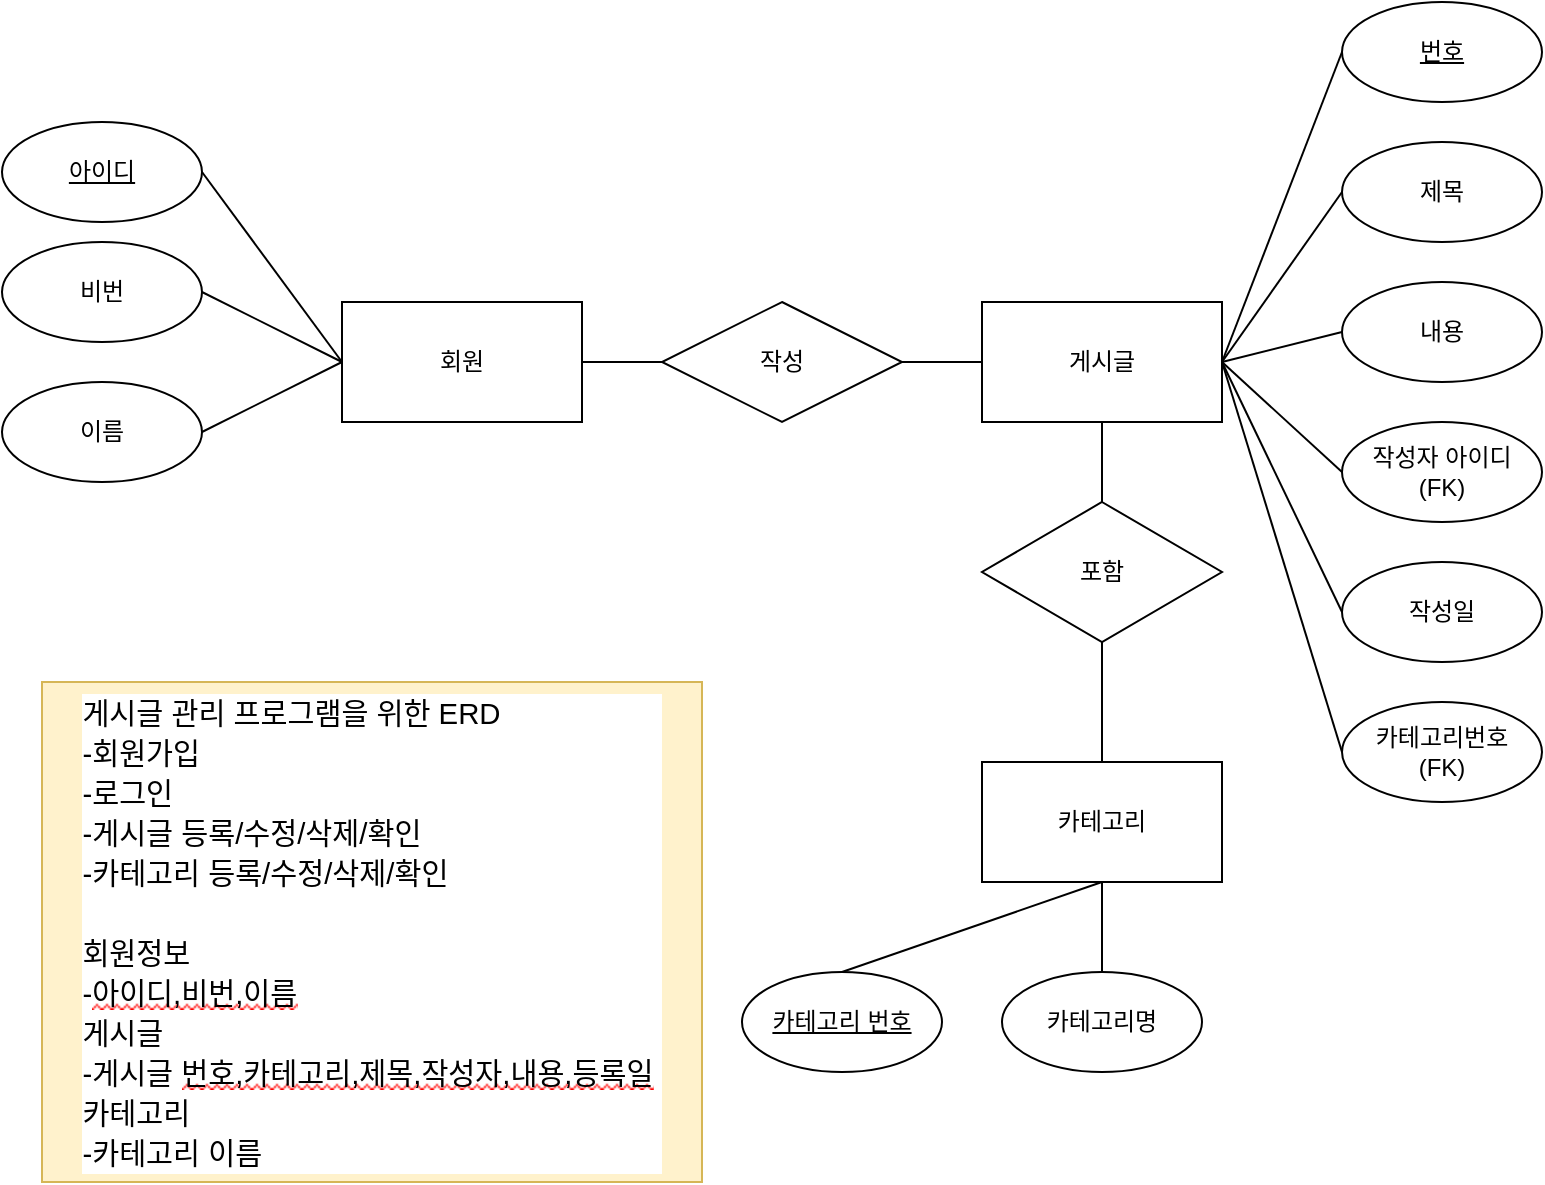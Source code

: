 <mxfile version="20.6.0" type="github">
  <diagram id="f5-VNRStMy4sc9KcdbKL" name="페이지-1">
    <mxGraphModel dx="786" dy="922" grid="1" gridSize="10" guides="1" tooltips="1" connect="1" arrows="1" fold="1" page="1" pageScale="1" pageWidth="827" pageHeight="1169" math="0" shadow="0">
      <root>
        <mxCell id="0" />
        <mxCell id="1" parent="0" />
        <mxCell id="5Njhq3zu1dx3889uRiKy-1" value="회원" style="rounded=0;whiteSpace=wrap;html=1;" parent="1" vertex="1">
          <mxGeometry x="180" y="200" width="120" height="60" as="geometry" />
        </mxCell>
        <mxCell id="5Njhq3zu1dx3889uRiKy-2" value="게시글" style="rounded=0;whiteSpace=wrap;html=1;" parent="1" vertex="1">
          <mxGeometry x="500" y="200" width="120" height="60" as="geometry" />
        </mxCell>
        <mxCell id="5Njhq3zu1dx3889uRiKy-3" value="카테고리" style="rounded=0;whiteSpace=wrap;html=1;" parent="1" vertex="1">
          <mxGeometry x="500" y="430" width="120" height="60" as="geometry" />
        </mxCell>
        <mxCell id="5Njhq3zu1dx3889uRiKy-4" value="포함" style="rhombus;whiteSpace=wrap;html=1;" parent="1" vertex="1">
          <mxGeometry x="500" y="300" width="120" height="70" as="geometry" />
        </mxCell>
        <mxCell id="5Njhq3zu1dx3889uRiKy-5" value="작성" style="rhombus;whiteSpace=wrap;html=1;" parent="1" vertex="1">
          <mxGeometry x="340" y="200" width="120" height="60" as="geometry" />
        </mxCell>
        <mxCell id="5Njhq3zu1dx3889uRiKy-8" value="&lt;u&gt;아이디&lt;/u&gt;" style="ellipse;whiteSpace=wrap;html=1;" parent="1" vertex="1">
          <mxGeometry x="10" y="110" width="100" height="50" as="geometry" />
        </mxCell>
        <mxCell id="5Njhq3zu1dx3889uRiKy-9" value="비번" style="ellipse;whiteSpace=wrap;html=1;" parent="1" vertex="1">
          <mxGeometry x="10" y="170" width="100" height="50" as="geometry" />
        </mxCell>
        <mxCell id="5Njhq3zu1dx3889uRiKy-10" value="이름" style="ellipse;whiteSpace=wrap;html=1;" parent="1" vertex="1">
          <mxGeometry x="10" y="240" width="100" height="50" as="geometry" />
        </mxCell>
        <mxCell id="5Njhq3zu1dx3889uRiKy-11" value="" style="endArrow=none;html=1;rounded=0;exitX=1;exitY=0.5;exitDx=0;exitDy=0;entryX=0;entryY=0.5;entryDx=0;entryDy=0;" parent="1" source="5Njhq3zu1dx3889uRiKy-8" target="5Njhq3zu1dx3889uRiKy-1" edge="1">
          <mxGeometry width="50" height="50" relative="1" as="geometry">
            <mxPoint x="370" y="430" as="sourcePoint" />
            <mxPoint x="420" y="380" as="targetPoint" />
          </mxGeometry>
        </mxCell>
        <mxCell id="5Njhq3zu1dx3889uRiKy-12" value="" style="endArrow=none;html=1;rounded=0;exitX=1;exitY=0.5;exitDx=0;exitDy=0;" parent="1" source="5Njhq3zu1dx3889uRiKy-9" edge="1">
          <mxGeometry width="50" height="50" relative="1" as="geometry">
            <mxPoint x="120" y="145" as="sourcePoint" />
            <mxPoint x="180" y="230" as="targetPoint" />
          </mxGeometry>
        </mxCell>
        <mxCell id="5Njhq3zu1dx3889uRiKy-13" value="" style="endArrow=none;html=1;rounded=0;exitX=1;exitY=0.5;exitDx=0;exitDy=0;" parent="1" source="5Njhq3zu1dx3889uRiKy-10" edge="1">
          <mxGeometry width="50" height="50" relative="1" as="geometry">
            <mxPoint x="120" y="205" as="sourcePoint" />
            <mxPoint x="180" y="230" as="targetPoint" />
          </mxGeometry>
        </mxCell>
        <mxCell id="5Njhq3zu1dx3889uRiKy-14" value="" style="endArrow=none;html=1;rounded=0;entryX=1;entryY=0.5;entryDx=0;entryDy=0;exitX=0;exitY=0.5;exitDx=0;exitDy=0;" parent="1" source="5Njhq3zu1dx3889uRiKy-5" target="5Njhq3zu1dx3889uRiKy-1" edge="1">
          <mxGeometry width="50" height="50" relative="1" as="geometry">
            <mxPoint x="370" y="430" as="sourcePoint" />
            <mxPoint x="420" y="380" as="targetPoint" />
          </mxGeometry>
        </mxCell>
        <mxCell id="5Njhq3zu1dx3889uRiKy-15" value="번호" style="ellipse;whiteSpace=wrap;html=1;fontStyle=4" parent="1" vertex="1">
          <mxGeometry x="680" y="50" width="100" height="50" as="geometry" />
        </mxCell>
        <mxCell id="5Njhq3zu1dx3889uRiKy-16" value="제목" style="ellipse;whiteSpace=wrap;html=1;" parent="1" vertex="1">
          <mxGeometry x="680" y="120" width="100" height="50" as="geometry" />
        </mxCell>
        <mxCell id="5Njhq3zu1dx3889uRiKy-17" value="내용" style="ellipse;whiteSpace=wrap;html=1;" parent="1" vertex="1">
          <mxGeometry x="680" y="190" width="100" height="50" as="geometry" />
        </mxCell>
        <mxCell id="5Njhq3zu1dx3889uRiKy-18" value="작성자 아이디&lt;br&gt;(FK)" style="ellipse;whiteSpace=wrap;html=1;" parent="1" vertex="1">
          <mxGeometry x="680" y="260" width="100" height="50" as="geometry" />
        </mxCell>
        <mxCell id="5Njhq3zu1dx3889uRiKy-19" value="작성일" style="ellipse;whiteSpace=wrap;html=1;" parent="1" vertex="1">
          <mxGeometry x="680" y="330" width="100" height="50" as="geometry" />
        </mxCell>
        <mxCell id="5Njhq3zu1dx3889uRiKy-21" value="카테고리번호&lt;br&gt;(FK)" style="ellipse;whiteSpace=wrap;html=1;" parent="1" vertex="1">
          <mxGeometry x="680" y="400" width="100" height="50" as="geometry" />
        </mxCell>
        <mxCell id="5Njhq3zu1dx3889uRiKy-22" value="카테고리명" style="ellipse;whiteSpace=wrap;html=1;" parent="1" vertex="1">
          <mxGeometry x="510" y="535" width="100" height="50" as="geometry" />
        </mxCell>
        <mxCell id="5Njhq3zu1dx3889uRiKy-23" value="" style="endArrow=none;html=1;rounded=0;entryX=0;entryY=0.5;entryDx=0;entryDy=0;exitX=1;exitY=0.5;exitDx=0;exitDy=0;" parent="1" source="5Njhq3zu1dx3889uRiKy-5" target="5Njhq3zu1dx3889uRiKy-2" edge="1">
          <mxGeometry width="50" height="50" relative="1" as="geometry">
            <mxPoint x="430" y="310" as="sourcePoint" />
            <mxPoint x="480" y="260" as="targetPoint" />
          </mxGeometry>
        </mxCell>
        <mxCell id="5Njhq3zu1dx3889uRiKy-24" value="" style="endArrow=none;html=1;rounded=0;entryX=0;entryY=0.5;entryDx=0;entryDy=0;exitX=1;exitY=0.5;exitDx=0;exitDy=0;" parent="1" source="5Njhq3zu1dx3889uRiKy-2" target="5Njhq3zu1dx3889uRiKy-15" edge="1">
          <mxGeometry width="50" height="50" relative="1" as="geometry">
            <mxPoint x="470" y="240" as="sourcePoint" />
            <mxPoint x="510" y="240" as="targetPoint" />
          </mxGeometry>
        </mxCell>
        <mxCell id="5Njhq3zu1dx3889uRiKy-25" value="" style="endArrow=none;html=1;rounded=0;entryX=0;entryY=0.5;entryDx=0;entryDy=0;" parent="1" target="5Njhq3zu1dx3889uRiKy-16" edge="1">
          <mxGeometry width="50" height="50" relative="1" as="geometry">
            <mxPoint x="620" y="230" as="sourcePoint" />
            <mxPoint x="690" y="85" as="targetPoint" />
          </mxGeometry>
        </mxCell>
        <mxCell id="5Njhq3zu1dx3889uRiKy-26" value="" style="endArrow=none;html=1;rounded=0;entryX=0;entryY=0.5;entryDx=0;entryDy=0;" parent="1" target="5Njhq3zu1dx3889uRiKy-17" edge="1">
          <mxGeometry width="50" height="50" relative="1" as="geometry">
            <mxPoint x="620" y="230" as="sourcePoint" />
            <mxPoint x="700" y="95" as="targetPoint" />
          </mxGeometry>
        </mxCell>
        <mxCell id="5Njhq3zu1dx3889uRiKy-27" value="" style="endArrow=none;html=1;rounded=0;entryX=0;entryY=0.5;entryDx=0;entryDy=0;" parent="1" target="5Njhq3zu1dx3889uRiKy-18" edge="1">
          <mxGeometry width="50" height="50" relative="1" as="geometry">
            <mxPoint x="620" y="230" as="sourcePoint" />
            <mxPoint x="690" y="225" as="targetPoint" />
          </mxGeometry>
        </mxCell>
        <mxCell id="5Njhq3zu1dx3889uRiKy-28" value="" style="endArrow=none;html=1;rounded=0;entryX=0;entryY=0.5;entryDx=0;entryDy=0;" parent="1" target="5Njhq3zu1dx3889uRiKy-19" edge="1">
          <mxGeometry width="50" height="50" relative="1" as="geometry">
            <mxPoint x="620" y="230" as="sourcePoint" />
            <mxPoint x="690" y="295" as="targetPoint" />
          </mxGeometry>
        </mxCell>
        <mxCell id="5Njhq3zu1dx3889uRiKy-29" value="" style="endArrow=none;html=1;rounded=0;entryX=0;entryY=0.5;entryDx=0;entryDy=0;exitX=1;exitY=0.5;exitDx=0;exitDy=0;" parent="1" source="5Njhq3zu1dx3889uRiKy-2" target="5Njhq3zu1dx3889uRiKy-21" edge="1">
          <mxGeometry width="50" height="50" relative="1" as="geometry">
            <mxPoint x="630" y="240" as="sourcePoint" />
            <mxPoint x="690" y="365" as="targetPoint" />
          </mxGeometry>
        </mxCell>
        <mxCell id="5Njhq3zu1dx3889uRiKy-30" value="" style="endArrow=none;html=1;rounded=0;exitX=0.5;exitY=1;exitDx=0;exitDy=0;entryX=0.5;entryY=0;entryDx=0;entryDy=0;" parent="1" source="5Njhq3zu1dx3889uRiKy-2" target="5Njhq3zu1dx3889uRiKy-4" edge="1">
          <mxGeometry width="50" height="50" relative="1" as="geometry">
            <mxPoint x="630" y="240" as="sourcePoint" />
            <mxPoint x="560" y="530" as="targetPoint" />
          </mxGeometry>
        </mxCell>
        <mxCell id="5Njhq3zu1dx3889uRiKy-31" value="" style="endArrow=none;html=1;rounded=0;exitX=0.5;exitY=1;exitDx=0;exitDy=0;entryX=0.5;entryY=0;entryDx=0;entryDy=0;" parent="1" source="5Njhq3zu1dx3889uRiKy-4" target="5Njhq3zu1dx3889uRiKy-3" edge="1">
          <mxGeometry width="50" height="50" relative="1" as="geometry">
            <mxPoint x="570" y="270" as="sourcePoint" />
            <mxPoint x="570" y="310" as="targetPoint" />
          </mxGeometry>
        </mxCell>
        <mxCell id="5Njhq3zu1dx3889uRiKy-32" value="" style="endArrow=none;html=1;rounded=0;entryX=0.5;entryY=0;entryDx=0;entryDy=0;" parent="1" target="5Njhq3zu1dx3889uRiKy-22" edge="1">
          <mxGeometry width="50" height="50" relative="1" as="geometry">
            <mxPoint x="560" y="490" as="sourcePoint" />
            <mxPoint x="570" y="440" as="targetPoint" />
          </mxGeometry>
        </mxCell>
        <mxCell id="YdWPVdfiSE-Kn_jrzKR6-1" value="카테고리 번호" style="ellipse;whiteSpace=wrap;html=1;fontStyle=4" vertex="1" parent="1">
          <mxGeometry x="380" y="535" width="100" height="50" as="geometry" />
        </mxCell>
        <mxCell id="YdWPVdfiSE-Kn_jrzKR6-2" value="" style="endArrow=none;html=1;rounded=0;entryX=0.5;entryY=0;entryDx=0;entryDy=0;exitX=0.5;exitY=1;exitDx=0;exitDy=0;" edge="1" parent="1" target="YdWPVdfiSE-Kn_jrzKR6-1" source="5Njhq3zu1dx3889uRiKy-3">
          <mxGeometry width="50" height="50" relative="1" as="geometry">
            <mxPoint x="430" y="490" as="sourcePoint" />
            <mxPoint x="440" y="440" as="targetPoint" />
          </mxGeometry>
        </mxCell>
        <mxCell id="YdWPVdfiSE-Kn_jrzKR6-3" value="&lt;div style=&quot;margin: 0px; padding: 0px; user-select: text; -webkit-user-drag: none; -webkit-tap-highlight-color: transparent; overflow: visible; cursor: text; clear: both; position: relative; direction: ltr; text-align: start; background-color: rgb(255, 255, 255); font-family: &amp;quot;맑은 고딕&amp;quot;, &amp;quot;Segoe UI&amp;quot;, &amp;quot;Segoe UI Web&amp;quot;, Arial, Verdana, sans-serif;&quot; class=&quot;OutlineElement Ltr  BCX8 SCXO28877632&quot;&gt;&lt;p style=&quot;margin: 0px; padding: 0px; user-select: text; -webkit-user-drag: none; -webkit-tap-highlight-color: transparent; overflow-wrap: break-word; vertical-align: baseline; font-kerning: none; background-color: transparent; color: windowtext;&quot; lang=&quot;KO-KR&quot; class=&quot;Paragraph SCXO28877632 BCX8&quot;&gt;&lt;span style=&quot;margin: 0px; padding: 0px; user-select: text; -webkit-user-drag: none; -webkit-tap-highlight-color: transparent; font-variant-ligatures: none !important; color: windowtext; font-size: 11pt; font-family: &amp;quot;맑은 고딕&amp;quot;, sans-serif; line-height: 20px;&quot; lang=&quot;KO-KR&quot; class=&quot;TextRun SCXO28877632 BCX8&quot; data-contrast=&quot;auto&quot;&gt;게시글 관리 프로그램을 위한 ERD&lt;/span&gt;&lt;span style=&quot;margin: 0px; padding: 0px; user-select: text; -webkit-user-drag: none; -webkit-tap-highlight-color: transparent; font-size: 11pt; line-height: 20px; font-family: &amp;quot;맑은 고딕&amp;quot;, sans-serif; color: windowtext;&quot; class=&quot;EOP SCXO28877632 BCX8&quot;&gt;&amp;nbsp;&lt;/span&gt;&lt;/p&gt;&lt;/div&gt;&lt;div style=&quot;margin: 0px; padding: 0px; user-select: text; -webkit-user-drag: none; -webkit-tap-highlight-color: transparent; overflow: visible; cursor: text; clear: both; position: relative; direction: ltr; font-family: &amp;quot;맑은 고딕&amp;quot;, &amp;quot;Segoe UI&amp;quot;, &amp;quot;Segoe UI Web&amp;quot;, Arial, Verdana, sans-serif; text-align: start; background-color: rgb(255, 255, 255);&quot; class=&quot;OutlineElement Ltr  BCX8 SCXO28877632&quot;&gt;&lt;p style=&quot;margin: 0px; padding: 0px; user-select: text; -webkit-user-drag: none; -webkit-tap-highlight-color: transparent; overflow-wrap: break-word; vertical-align: baseline; font-kerning: none; background-color: transparent; color: windowtext;&quot; lang=&quot;KO-KR&quot; class=&quot;Paragraph SCXO28877632 BCX8&quot;&gt;&lt;span style=&quot;margin: 0px; padding: 0px; user-select: text; -webkit-user-drag: none; -webkit-tap-highlight-color: transparent; font-variant-ligatures: none !important; color: windowtext; font-size: 11pt; font-family: &amp;quot;맑은 고딕&amp;quot;, sans-serif; line-height: 20px;&quot; lang=&quot;KO-KR&quot; class=&quot;TextRun SCXO28877632 BCX8&quot; data-contrast=&quot;auto&quot;&gt;-회원가입&lt;/span&gt;&lt;span style=&quot;margin: 0px; padding: 0px; user-select: text; -webkit-user-drag: none; -webkit-tap-highlight-color: transparent; font-size: 11pt; line-height: 20px; font-family: &amp;quot;맑은 고딕&amp;quot;, sans-serif; color: windowtext;&quot; class=&quot;EOP SCXO28877632 BCX8&quot;&gt;&amp;nbsp;&lt;/span&gt;&lt;/p&gt;&lt;/div&gt;&lt;div style=&quot;margin: 0px; padding: 0px; user-select: text; -webkit-user-drag: none; -webkit-tap-highlight-color: transparent; overflow: visible; cursor: text; clear: both; position: relative; direction: ltr; font-family: &amp;quot;맑은 고딕&amp;quot;, &amp;quot;Segoe UI&amp;quot;, &amp;quot;Segoe UI Web&amp;quot;, Arial, Verdana, sans-serif; text-align: start; background-color: rgb(255, 255, 255);&quot; class=&quot;OutlineElement Ltr SCXO28877632 BCX8&quot;&gt;&lt;p style=&quot;margin: 0px; padding: 0px; user-select: text; -webkit-user-drag: none; -webkit-tap-highlight-color: transparent; overflow-wrap: break-word; vertical-align: baseline; font-kerning: none; background-color: transparent; color: windowtext;&quot; lang=&quot;KO-KR&quot; class=&quot;Paragraph SCXO28877632 BCX8&quot;&gt;&lt;span style=&quot;margin: 0px; padding: 0px; user-select: text; -webkit-user-drag: none; -webkit-tap-highlight-color: transparent; font-variant-ligatures: none !important; color: windowtext; font-size: 11pt; font-family: &amp;quot;맑은 고딕&amp;quot;, sans-serif; line-height: 20px;&quot; lang=&quot;KO-KR&quot; class=&quot;TextRun SCXO28877632 BCX8&quot; data-contrast=&quot;auto&quot;&gt;-로그인&lt;/span&gt;&lt;span style=&quot;margin: 0px; padding: 0px; user-select: text; -webkit-user-drag: none; -webkit-tap-highlight-color: transparent; font-size: 11pt; line-height: 20px; font-family: &amp;quot;맑은 고딕&amp;quot;, sans-serif; color: windowtext;&quot; class=&quot;EOP SCXO28877632 BCX8&quot;&gt;&amp;nbsp;&lt;/span&gt;&lt;/p&gt;&lt;/div&gt;&lt;div style=&quot;margin: 0px; padding: 0px; user-select: text; -webkit-user-drag: none; -webkit-tap-highlight-color: transparent; overflow: visible; cursor: text; clear: both; position: relative; direction: ltr; font-family: &amp;quot;맑은 고딕&amp;quot;, &amp;quot;Segoe UI&amp;quot;, &amp;quot;Segoe UI Web&amp;quot;, Arial, Verdana, sans-serif; text-align: start; background-color: rgb(255, 255, 255);&quot; class=&quot;OutlineElement Ltr SCXO28877632 BCX8&quot;&gt;&lt;p style=&quot;margin: 0px; padding: 0px; user-select: text; -webkit-user-drag: none; -webkit-tap-highlight-color: transparent; overflow-wrap: break-word; vertical-align: baseline; font-kerning: none; background-color: transparent; color: windowtext;&quot; lang=&quot;KO-KR&quot; class=&quot;Paragraph SCXO28877632 BCX8&quot;&gt;&lt;span style=&quot;margin: 0px; padding: 0px; user-select: text; -webkit-user-drag: none; -webkit-tap-highlight-color: transparent; font-variant-ligatures: none !important; color: windowtext; font-size: 11pt; font-family: &amp;quot;맑은 고딕&amp;quot;, sans-serif; line-height: 20px;&quot; lang=&quot;KO-KR&quot; class=&quot;TextRun SCXO28877632 BCX8&quot; data-contrast=&quot;auto&quot;&gt;-게시글 등록/수정/삭제/확인&lt;/span&gt;&lt;span style=&quot;margin: 0px; padding: 0px; user-select: text; -webkit-user-drag: none; -webkit-tap-highlight-color: transparent; font-size: 11pt; line-height: 20px; font-family: &amp;quot;맑은 고딕&amp;quot;, sans-serif; color: windowtext;&quot; class=&quot;EOP SCXO28877632 BCX8&quot;&gt;&amp;nbsp;&lt;/span&gt;&lt;/p&gt;&lt;/div&gt;&lt;div style=&quot;margin: 0px; padding: 0px; user-select: text; -webkit-user-drag: none; -webkit-tap-highlight-color: transparent; overflow: visible; cursor: text; clear: both; position: relative; direction: ltr; font-family: &amp;quot;맑은 고딕&amp;quot;, &amp;quot;Segoe UI&amp;quot;, &amp;quot;Segoe UI Web&amp;quot;, Arial, Verdana, sans-serif; text-align: start; background-color: rgb(255, 255, 255);&quot; class=&quot;OutlineElement Ltr SCXO28877632 BCX8&quot;&gt;&lt;p style=&quot;margin: 0px; padding: 0px; user-select: text; -webkit-user-drag: none; -webkit-tap-highlight-color: transparent; overflow-wrap: break-word; vertical-align: baseline; font-kerning: none; background-color: transparent; color: windowtext;&quot; lang=&quot;KO-KR&quot; class=&quot;Paragraph SCXO28877632 BCX8&quot;&gt;&lt;span style=&quot;margin: 0px; padding: 0px; user-select: text; -webkit-user-drag: none; -webkit-tap-highlight-color: transparent; font-variant-ligatures: none !important; color: windowtext; font-size: 11pt; font-family: &amp;quot;맑은 고딕&amp;quot;, sans-serif; line-height: 20px;&quot; lang=&quot;KO-KR&quot; class=&quot;TextRun SCXO28877632 BCX8&quot; data-contrast=&quot;auto&quot;&gt;-카테고리 등록/수정/삭제/확인&lt;/span&gt;&lt;span style=&quot;margin: 0px; padding: 0px; user-select: text; -webkit-user-drag: none; -webkit-tap-highlight-color: transparent; font-size: 11pt; line-height: 20px; font-family: &amp;quot;맑은 고딕&amp;quot;, sans-serif; color: windowtext;&quot; class=&quot;EOP SCXO28877632 BCX8&quot;&gt;&amp;nbsp;&lt;/span&gt;&lt;/p&gt;&lt;/div&gt;&lt;div style=&quot;margin: 0px; padding: 0px; user-select: text; -webkit-user-drag: none; -webkit-tap-highlight-color: transparent; overflow: visible; cursor: text; clear: both; position: relative; direction: ltr; font-family: &amp;quot;맑은 고딕&amp;quot;, &amp;quot;Segoe UI&amp;quot;, &amp;quot;Segoe UI Web&amp;quot;, Arial, Verdana, sans-serif; text-align: start; background-color: rgb(255, 255, 255);&quot; class=&quot;OutlineElement Ltr SCXO28877632 BCX8&quot;&gt;&lt;p style=&quot;margin: 0px; padding: 0px; user-select: text; -webkit-user-drag: none; -webkit-tap-highlight-color: transparent; overflow-wrap: break-word; vertical-align: baseline; font-kerning: none; background-color: transparent; color: windowtext;&quot; lang=&quot;KO-KR&quot; class=&quot;Paragraph SCXO28877632 BCX8&quot;&gt;&lt;span style=&quot;margin: 0px; padding: 0px; user-select: text; -webkit-user-drag: none; -webkit-tap-highlight-color: transparent; font-variant-ligatures: none !important; color: windowtext; font-size: 11pt; font-family: &amp;quot;맑은 고딕&amp;quot;, sans-serif; line-height: 20px;&quot; lang=&quot;KO-KR&quot; class=&quot;TextRun SCXO28877632 BCX8&quot; data-contrast=&quot;auto&quot;&gt;&lt;span style=&quot;margin: 0px; padding: 0px; user-select: text; -webkit-user-drag: none; -webkit-tap-highlight-color: transparent; background-color: inherit;&quot; class=&quot;NormalTextRun SCXO28877632 BCX8&quot;&gt;&lt;/span&gt;&lt;/span&gt;&lt;span style=&quot;margin: 0px; padding: 0px; user-select: text; -webkit-user-drag: none; -webkit-tap-highlight-color: transparent; font-size: 11pt; line-height: 20px; font-family: &amp;quot;맑은 고딕&amp;quot;, sans-serif; color: windowtext;&quot; class=&quot;EOP SCXO28877632 BCX8&quot;&gt;&amp;nbsp;&lt;/span&gt;&lt;/p&gt;&lt;/div&gt;&lt;div style=&quot;margin: 0px; padding: 0px; user-select: text; -webkit-user-drag: none; -webkit-tap-highlight-color: transparent; overflow: visible; cursor: text; clear: both; position: relative; direction: ltr; font-family: &amp;quot;맑은 고딕&amp;quot;, &amp;quot;Segoe UI&amp;quot;, &amp;quot;Segoe UI Web&amp;quot;, Arial, Verdana, sans-serif; text-align: start; background-color: rgb(255, 255, 255);&quot; class=&quot;OutlineElement Ltr SCXO28877632 BCX8&quot;&gt;&lt;p style=&quot;margin: 0px; padding: 0px; user-select: text; -webkit-user-drag: none; -webkit-tap-highlight-color: transparent; overflow-wrap: break-word; vertical-align: baseline; font-kerning: none; background-color: transparent; color: windowtext;&quot; lang=&quot;KO-KR&quot; class=&quot;Paragraph SCXO28877632 BCX8&quot;&gt;&lt;span style=&quot;margin: 0px; padding: 0px; user-select: text; -webkit-user-drag: none; -webkit-tap-highlight-color: transparent; font-variant-ligatures: none !important; color: windowtext; font-size: 11pt; font-family: &amp;quot;맑은 고딕&amp;quot;, sans-serif; line-height: 20px;&quot; lang=&quot;KO-KR&quot; class=&quot;TextRun SCXO28877632 BCX8&quot; data-contrast=&quot;auto&quot;&gt;회원정보&lt;/span&gt;&lt;span style=&quot;margin: 0px; padding: 0px; user-select: text; -webkit-user-drag: none; -webkit-tap-highlight-color: transparent; font-size: 11pt; line-height: 20px; font-family: &amp;quot;맑은 고딕&amp;quot;, sans-serif; color: windowtext;&quot; class=&quot;EOP SCXO28877632 BCX8&quot;&gt;&amp;nbsp;&lt;/span&gt;&lt;/p&gt;&lt;/div&gt;&lt;div style=&quot;margin: 0px; padding: 0px; user-select: text; -webkit-user-drag: none; -webkit-tap-highlight-color: transparent; overflow: visible; cursor: text; clear: both; position: relative; direction: ltr; font-family: &amp;quot;맑은 고딕&amp;quot;, &amp;quot;Segoe UI&amp;quot;, &amp;quot;Segoe UI Web&amp;quot;, Arial, Verdana, sans-serif; text-align: start; background-color: rgb(255, 255, 255);&quot; class=&quot;OutlineElement Ltr SCXO28877632 BCX8&quot;&gt;&lt;p style=&quot;margin: 0px; padding: 0px; user-select: text; -webkit-user-drag: none; -webkit-tap-highlight-color: transparent; overflow-wrap: break-word; vertical-align: baseline; font-kerning: none; background-color: transparent; color: windowtext;&quot; lang=&quot;KO-KR&quot; class=&quot;Paragraph SCXO28877632 BCX8&quot;&gt;&lt;span style=&quot;margin: 0px; padding: 0px; user-select: text; -webkit-user-drag: none; -webkit-tap-highlight-color: transparent; font-variant-ligatures: none !important; color: windowtext; font-size: 11pt; font-family: &amp;quot;맑은 고딕&amp;quot;, sans-serif; line-height: 20px;&quot; lang=&quot;KO-KR&quot; class=&quot;TextRun SCXO28877632 BCX8&quot; data-contrast=&quot;auto&quot;&gt;&lt;span style=&quot;margin: 0px; padding: 0px; user-select: text; -webkit-user-drag: none; -webkit-tap-highlight-color: transparent; background-color: inherit;&quot; class=&quot;NormalTextRun SCXO28877632 BCX8&quot;&gt;-&lt;/span&gt;&lt;span style=&quot;margin: 0px; padding: 0px; user-select: text; -webkit-user-drag: none; -webkit-tap-highlight-color: transparent; background-repeat: repeat-x; background-position: left bottom; background-image: url(&amp;quot;data:image/gif;base64,R0lGODlhBQAEAJECAP////8AAAAAAAAAACH5BAEAAAIALAAAAAAFAAQAAAIIlGAXCCHrTCgAOw==&amp;quot;); border-bottom: 1px solid transparent; background-color: inherit;&quot; class=&quot;SpellingError SCXO28877632 BCX8&quot;&gt;아이디,비번,이름&lt;/span&gt;&lt;/span&gt;&lt;span style=&quot;margin: 0px; padding: 0px; user-select: text; -webkit-user-drag: none; -webkit-tap-highlight-color: transparent; font-size: 11pt; line-height: 20px; font-family: &amp;quot;맑은 고딕&amp;quot;, sans-serif; color: windowtext;&quot; class=&quot;EOP SCXO28877632 BCX8&quot;&gt;&amp;nbsp;&lt;/span&gt;&lt;/p&gt;&lt;/div&gt;&lt;div style=&quot;margin: 0px; padding: 0px; user-select: text; -webkit-user-drag: none; -webkit-tap-highlight-color: transparent; overflow: visible; cursor: text; clear: both; position: relative; direction: ltr; font-family: &amp;quot;맑은 고딕&amp;quot;, &amp;quot;Segoe UI&amp;quot;, &amp;quot;Segoe UI Web&amp;quot;, Arial, Verdana, sans-serif; text-align: start; background-color: rgb(255, 255, 255);&quot; class=&quot;OutlineElement Ltr SCXO28877632 BCX8&quot;&gt;&lt;p style=&quot;margin: 0px; padding: 0px; user-select: text; -webkit-user-drag: none; -webkit-tap-highlight-color: transparent; overflow-wrap: break-word; vertical-align: baseline; font-kerning: none; background-color: transparent; color: windowtext;&quot; lang=&quot;KO-KR&quot; class=&quot;Paragraph SCXO28877632 BCX8&quot;&gt;&lt;span style=&quot;margin: 0px; padding: 0px; user-select: text; -webkit-user-drag: none; -webkit-tap-highlight-color: transparent; font-variant-ligatures: none !important; color: windowtext; font-size: 11pt; font-family: &amp;quot;맑은 고딕&amp;quot;, sans-serif; line-height: 20px;&quot; lang=&quot;KO-KR&quot; class=&quot;TextRun SCXO28877632 BCX8&quot; data-contrast=&quot;auto&quot;&gt;게시글&lt;/span&gt;&lt;span style=&quot;margin: 0px; padding: 0px; user-select: text; -webkit-user-drag: none; -webkit-tap-highlight-color: transparent; font-size: 11pt; line-height: 20px; font-family: &amp;quot;맑은 고딕&amp;quot;, sans-serif; color: windowtext;&quot; class=&quot;EOP SCXO28877632 BCX8&quot;&gt;&amp;nbsp;&lt;/span&gt;&lt;/p&gt;&lt;/div&gt;&lt;div style=&quot;margin: 0px; padding: 0px; user-select: text; -webkit-user-drag: none; -webkit-tap-highlight-color: transparent; overflow: visible; cursor: text; clear: both; position: relative; direction: ltr; font-family: &amp;quot;맑은 고딕&amp;quot;, &amp;quot;Segoe UI&amp;quot;, &amp;quot;Segoe UI Web&amp;quot;, Arial, Verdana, sans-serif; text-align: start; background-color: rgb(255, 255, 255);&quot; class=&quot;OutlineElement Ltr SCXO28877632 BCX8&quot;&gt;&lt;p style=&quot;margin: 0px; padding: 0px; user-select: text; -webkit-user-drag: none; -webkit-tap-highlight-color: transparent; overflow-wrap: break-word; vertical-align: baseline; font-kerning: none; background-color: transparent; color: windowtext;&quot; lang=&quot;KO-KR&quot; class=&quot;Paragraph SCXO28877632 BCX8&quot;&gt;&lt;span style=&quot;margin: 0px; padding: 0px; user-select: text; -webkit-user-drag: none; -webkit-tap-highlight-color: transparent; font-variant-ligatures: none !important; color: windowtext; font-size: 11pt; font-family: &amp;quot;맑은 고딕&amp;quot;, sans-serif; line-height: 20px;&quot; lang=&quot;KO-KR&quot; class=&quot;TextRun SCXO28877632 BCX8&quot; data-contrast=&quot;auto&quot;&gt;&lt;span style=&quot;margin: 0px; padding: 0px; user-select: text; -webkit-user-drag: none; -webkit-tap-highlight-color: transparent; background-color: inherit;&quot; class=&quot;NormalTextRun SCXO28877632 BCX8&quot;&gt;-게시글&amp;nbsp;&lt;/span&gt;&lt;span style=&quot;margin: 0px; padding: 0px; user-select: text; -webkit-user-drag: none; -webkit-tap-highlight-color: transparent; background-repeat: repeat-x; background-position: left bottom; background-image: url(&amp;quot;data:image/gif;base64,R0lGODlhBQAEAJECAP////8AAAAAAAAAACH5BAEAAAIALAAAAAAFAAQAAAIIlGAXCCHrTCgAOw==&amp;quot;); border-bottom: 1px solid transparent; background-color: inherit;&quot; class=&quot;SpellingError SCXO28877632 BCX8&quot;&gt;번호,카테고리,제목,작성자,내용,등록일&lt;/span&gt;&lt;/span&gt;&lt;span style=&quot;margin: 0px; padding: 0px; user-select: text; -webkit-user-drag: none; -webkit-tap-highlight-color: transparent; font-size: 11pt; line-height: 20px; font-family: &amp;quot;맑은 고딕&amp;quot;, sans-serif; color: windowtext;&quot; class=&quot;EOP SCXO28877632 BCX8&quot;&gt;&amp;nbsp;&lt;/span&gt;&lt;/p&gt;&lt;/div&gt;&lt;div style=&quot;margin: 0px; padding: 0px; user-select: text; -webkit-user-drag: none; -webkit-tap-highlight-color: transparent; overflow: visible; cursor: text; clear: both; position: relative; direction: ltr; font-family: &amp;quot;맑은 고딕&amp;quot;, &amp;quot;Segoe UI&amp;quot;, &amp;quot;Segoe UI Web&amp;quot;, Arial, Verdana, sans-serif; text-align: start; background-color: rgb(255, 255, 255);&quot; class=&quot;OutlineElement Ltr SCXO28877632 BCX8&quot;&gt;&lt;p style=&quot;margin: 0px; padding: 0px; user-select: text; -webkit-user-drag: none; -webkit-tap-highlight-color: transparent; overflow-wrap: break-word; vertical-align: baseline; font-kerning: none; background-color: transparent; color: windowtext;&quot; lang=&quot;KO-KR&quot; class=&quot;Paragraph SCXO28877632 BCX8&quot;&gt;&lt;span style=&quot;margin: 0px; padding: 0px; user-select: text; -webkit-user-drag: none; -webkit-tap-highlight-color: transparent; font-variant-ligatures: none !important; color: windowtext; font-size: 11pt; font-family: &amp;quot;맑은 고딕&amp;quot;, sans-serif; line-height: 20px;&quot; lang=&quot;KO-KR&quot; class=&quot;TextRun SCXO28877632 BCX8&quot; data-contrast=&quot;auto&quot;&gt;카테고리&lt;/span&gt;&lt;span style=&quot;margin: 0px; padding: 0px; user-select: text; -webkit-user-drag: none; -webkit-tap-highlight-color: transparent; font-size: 11pt; line-height: 20px; font-family: &amp;quot;맑은 고딕&amp;quot;, sans-serif; color: windowtext;&quot; class=&quot;EOP SCXO28877632 BCX8&quot;&gt;&amp;nbsp;&lt;/span&gt;&lt;/p&gt;&lt;/div&gt;&lt;div style=&quot;margin: 0px; padding: 0px; user-select: text; -webkit-user-drag: none; -webkit-tap-highlight-color: transparent; overflow: visible; cursor: text; clear: both; position: relative; direction: ltr; font-family: &amp;quot;맑은 고딕&amp;quot;, &amp;quot;Segoe UI&amp;quot;, &amp;quot;Segoe UI Web&amp;quot;, Arial, Verdana, sans-serif; text-align: start; background-color: rgb(255, 255, 255);&quot; class=&quot;OutlineElement Ltr SCXO28877632 BCX8&quot;&gt;&lt;p style=&quot;margin: 0px; padding: 0px; user-select: text; -webkit-user-drag: none; -webkit-tap-highlight-color: transparent; overflow-wrap: break-word; vertical-align: baseline; font-kerning: none; background-color: transparent; color: windowtext;&quot; lang=&quot;KO-KR&quot; class=&quot;Paragraph SCXO28877632 BCX8&quot;&gt;&lt;span style=&quot;margin: 0px; padding: 0px; user-select: text; -webkit-user-drag: none; -webkit-tap-highlight-color: transparent; font-variant-ligatures: none !important; color: windowtext; font-size: 11pt; font-family: &amp;quot;맑은 고딕&amp;quot;, sans-serif; line-height: 20px;&quot; lang=&quot;KO-KR&quot; class=&quot;TextRun SCXO28877632 BCX8&quot; data-contrast=&quot;auto&quot;&gt;-카테고리 이름&lt;/span&gt;&lt;span style=&quot;margin: 0px; padding: 0px; user-select: text; -webkit-user-drag: none; -webkit-tap-highlight-color: transparent; font-size: 11pt; line-height: 20px; font-family: &amp;quot;맑은 고딕&amp;quot;, sans-serif; color: windowtext;&quot; class=&quot;EOP SCXO28877632 BCX8&quot;&gt;&amp;nbsp;&lt;/span&gt;&lt;/p&gt;&lt;/div&gt;" style="text;html=1;strokeColor=#d6b656;fillColor=#fff2cc;align=center;verticalAlign=middle;whiteSpace=wrap;rounded=0;" vertex="1" parent="1">
          <mxGeometry x="30" y="390" width="330" height="250" as="geometry" />
        </mxCell>
      </root>
    </mxGraphModel>
  </diagram>
</mxfile>
